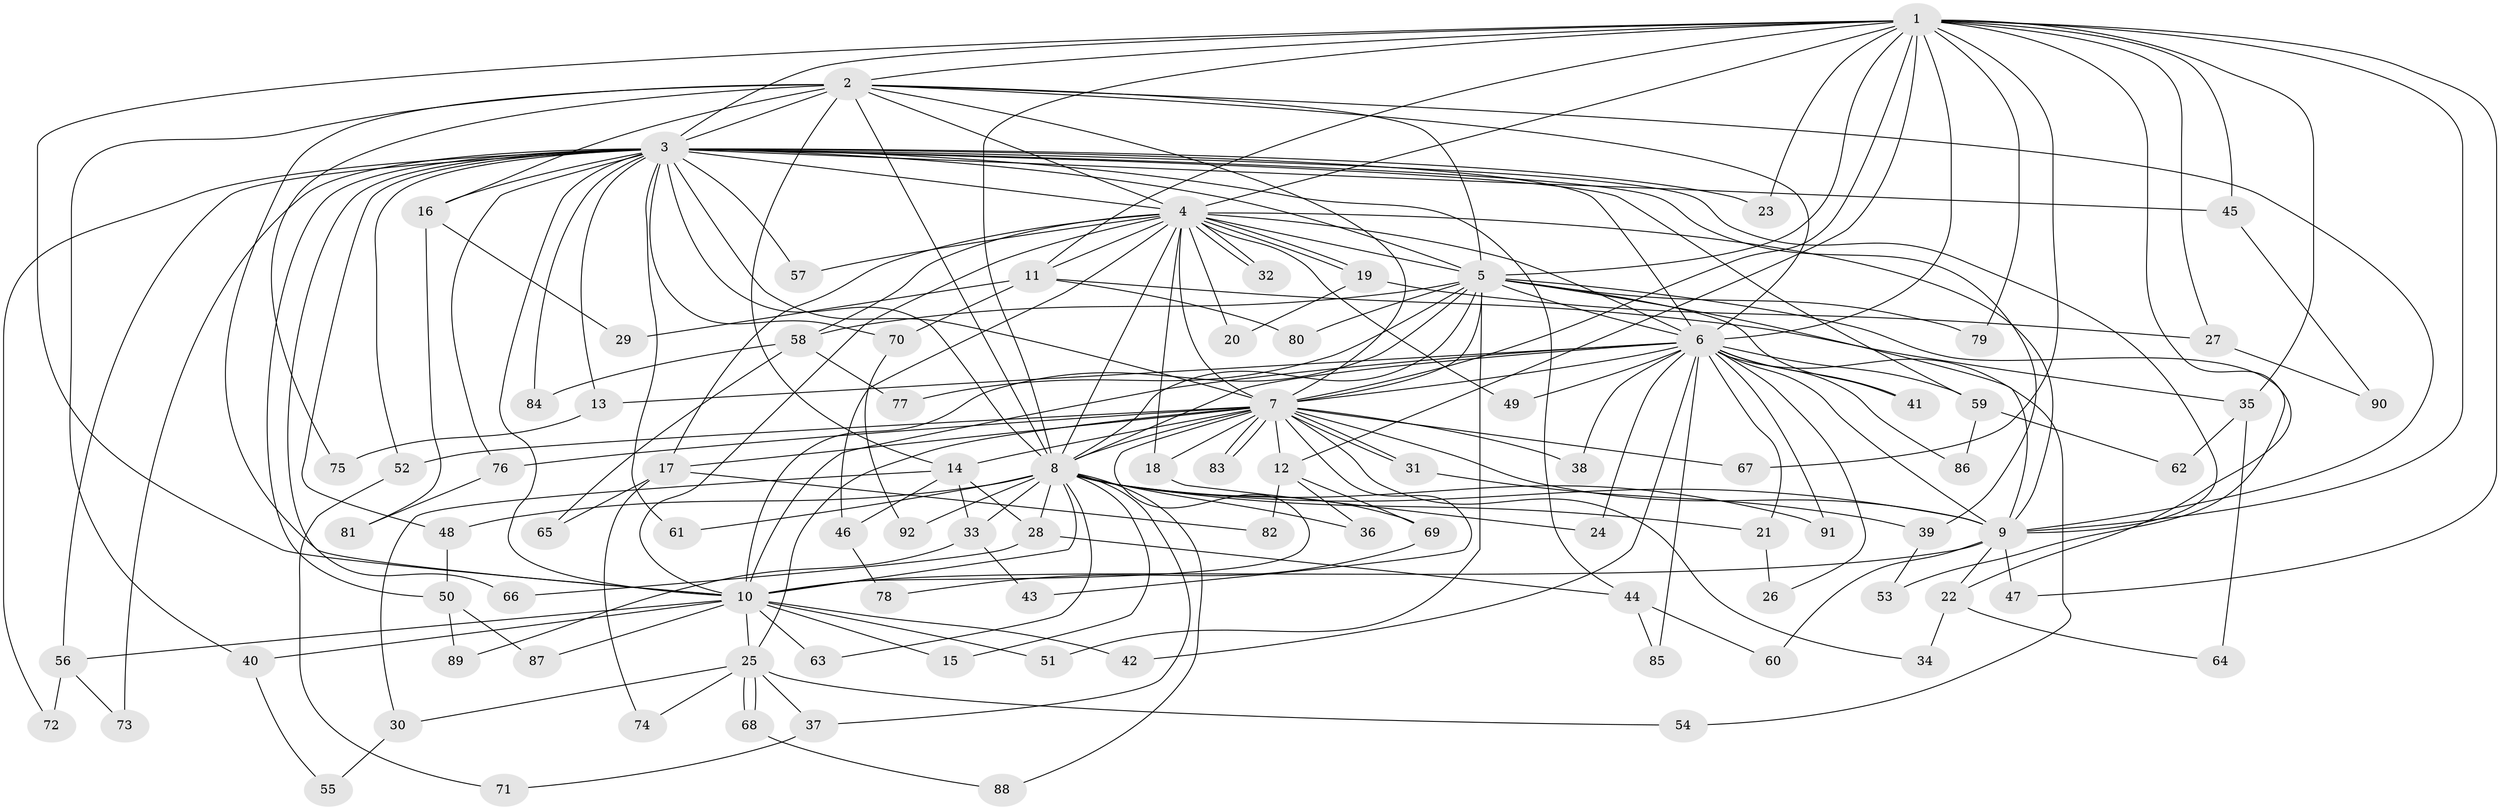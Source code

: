 // Generated by graph-tools (version 1.1) at 2025/01/03/09/25 03:01:16]
// undirected, 92 vertices, 209 edges
graph export_dot {
graph [start="1"]
  node [color=gray90,style=filled];
  1;
  2;
  3;
  4;
  5;
  6;
  7;
  8;
  9;
  10;
  11;
  12;
  13;
  14;
  15;
  16;
  17;
  18;
  19;
  20;
  21;
  22;
  23;
  24;
  25;
  26;
  27;
  28;
  29;
  30;
  31;
  32;
  33;
  34;
  35;
  36;
  37;
  38;
  39;
  40;
  41;
  42;
  43;
  44;
  45;
  46;
  47;
  48;
  49;
  50;
  51;
  52;
  53;
  54;
  55;
  56;
  57;
  58;
  59;
  60;
  61;
  62;
  63;
  64;
  65;
  66;
  67;
  68;
  69;
  70;
  71;
  72;
  73;
  74;
  75;
  76;
  77;
  78;
  79;
  80;
  81;
  82;
  83;
  84;
  85;
  86;
  87;
  88;
  89;
  90;
  91;
  92;
  1 -- 2;
  1 -- 3;
  1 -- 4;
  1 -- 5;
  1 -- 6;
  1 -- 7;
  1 -- 8;
  1 -- 9;
  1 -- 10;
  1 -- 11;
  1 -- 12;
  1 -- 23;
  1 -- 27;
  1 -- 35;
  1 -- 45;
  1 -- 47;
  1 -- 53;
  1 -- 67;
  1 -- 79;
  2 -- 3;
  2 -- 4;
  2 -- 5;
  2 -- 6;
  2 -- 7;
  2 -- 8;
  2 -- 9;
  2 -- 10;
  2 -- 14;
  2 -- 16;
  2 -- 40;
  2 -- 75;
  3 -- 4;
  3 -- 5;
  3 -- 6;
  3 -- 7;
  3 -- 8;
  3 -- 9;
  3 -- 10;
  3 -- 13;
  3 -- 16;
  3 -- 23;
  3 -- 39;
  3 -- 44;
  3 -- 45;
  3 -- 48;
  3 -- 50;
  3 -- 52;
  3 -- 56;
  3 -- 57;
  3 -- 59;
  3 -- 61;
  3 -- 66;
  3 -- 70;
  3 -- 72;
  3 -- 73;
  3 -- 76;
  3 -- 84;
  4 -- 5;
  4 -- 6;
  4 -- 7;
  4 -- 8;
  4 -- 9;
  4 -- 10;
  4 -- 11;
  4 -- 17;
  4 -- 18;
  4 -- 19;
  4 -- 19;
  4 -- 20;
  4 -- 32;
  4 -- 32;
  4 -- 46;
  4 -- 49;
  4 -- 57;
  4 -- 58;
  5 -- 6;
  5 -- 7;
  5 -- 8;
  5 -- 9;
  5 -- 10;
  5 -- 22;
  5 -- 41;
  5 -- 51;
  5 -- 58;
  5 -- 77;
  5 -- 79;
  5 -- 80;
  6 -- 7;
  6 -- 8;
  6 -- 9;
  6 -- 10;
  6 -- 13;
  6 -- 21;
  6 -- 24;
  6 -- 26;
  6 -- 38;
  6 -- 41;
  6 -- 42;
  6 -- 49;
  6 -- 54;
  6 -- 59;
  6 -- 85;
  6 -- 86;
  6 -- 91;
  7 -- 8;
  7 -- 9;
  7 -- 10;
  7 -- 12;
  7 -- 14;
  7 -- 17;
  7 -- 18;
  7 -- 25;
  7 -- 31;
  7 -- 31;
  7 -- 34;
  7 -- 38;
  7 -- 43;
  7 -- 52;
  7 -- 67;
  7 -- 76;
  7 -- 83;
  7 -- 83;
  8 -- 9;
  8 -- 10;
  8 -- 15;
  8 -- 21;
  8 -- 28;
  8 -- 33;
  8 -- 36;
  8 -- 37;
  8 -- 48;
  8 -- 61;
  8 -- 63;
  8 -- 69;
  8 -- 88;
  8 -- 91;
  8 -- 92;
  9 -- 10;
  9 -- 22;
  9 -- 47;
  9 -- 60;
  10 -- 15;
  10 -- 25;
  10 -- 40;
  10 -- 42;
  10 -- 51;
  10 -- 56;
  10 -- 63;
  10 -- 87;
  11 -- 29;
  11 -- 35;
  11 -- 70;
  11 -- 80;
  12 -- 36;
  12 -- 69;
  12 -- 82;
  13 -- 75;
  14 -- 28;
  14 -- 30;
  14 -- 33;
  14 -- 46;
  16 -- 29;
  16 -- 81;
  17 -- 65;
  17 -- 74;
  17 -- 82;
  18 -- 24;
  19 -- 20;
  19 -- 27;
  21 -- 26;
  22 -- 34;
  22 -- 64;
  25 -- 30;
  25 -- 37;
  25 -- 54;
  25 -- 68;
  25 -- 68;
  25 -- 74;
  27 -- 90;
  28 -- 44;
  28 -- 66;
  30 -- 55;
  31 -- 39;
  33 -- 43;
  33 -- 89;
  35 -- 62;
  35 -- 64;
  37 -- 71;
  39 -- 53;
  40 -- 55;
  44 -- 60;
  44 -- 85;
  45 -- 90;
  46 -- 78;
  48 -- 50;
  50 -- 87;
  50 -- 89;
  52 -- 71;
  56 -- 72;
  56 -- 73;
  58 -- 65;
  58 -- 77;
  58 -- 84;
  59 -- 62;
  59 -- 86;
  68 -- 88;
  69 -- 78;
  70 -- 92;
  76 -- 81;
}
